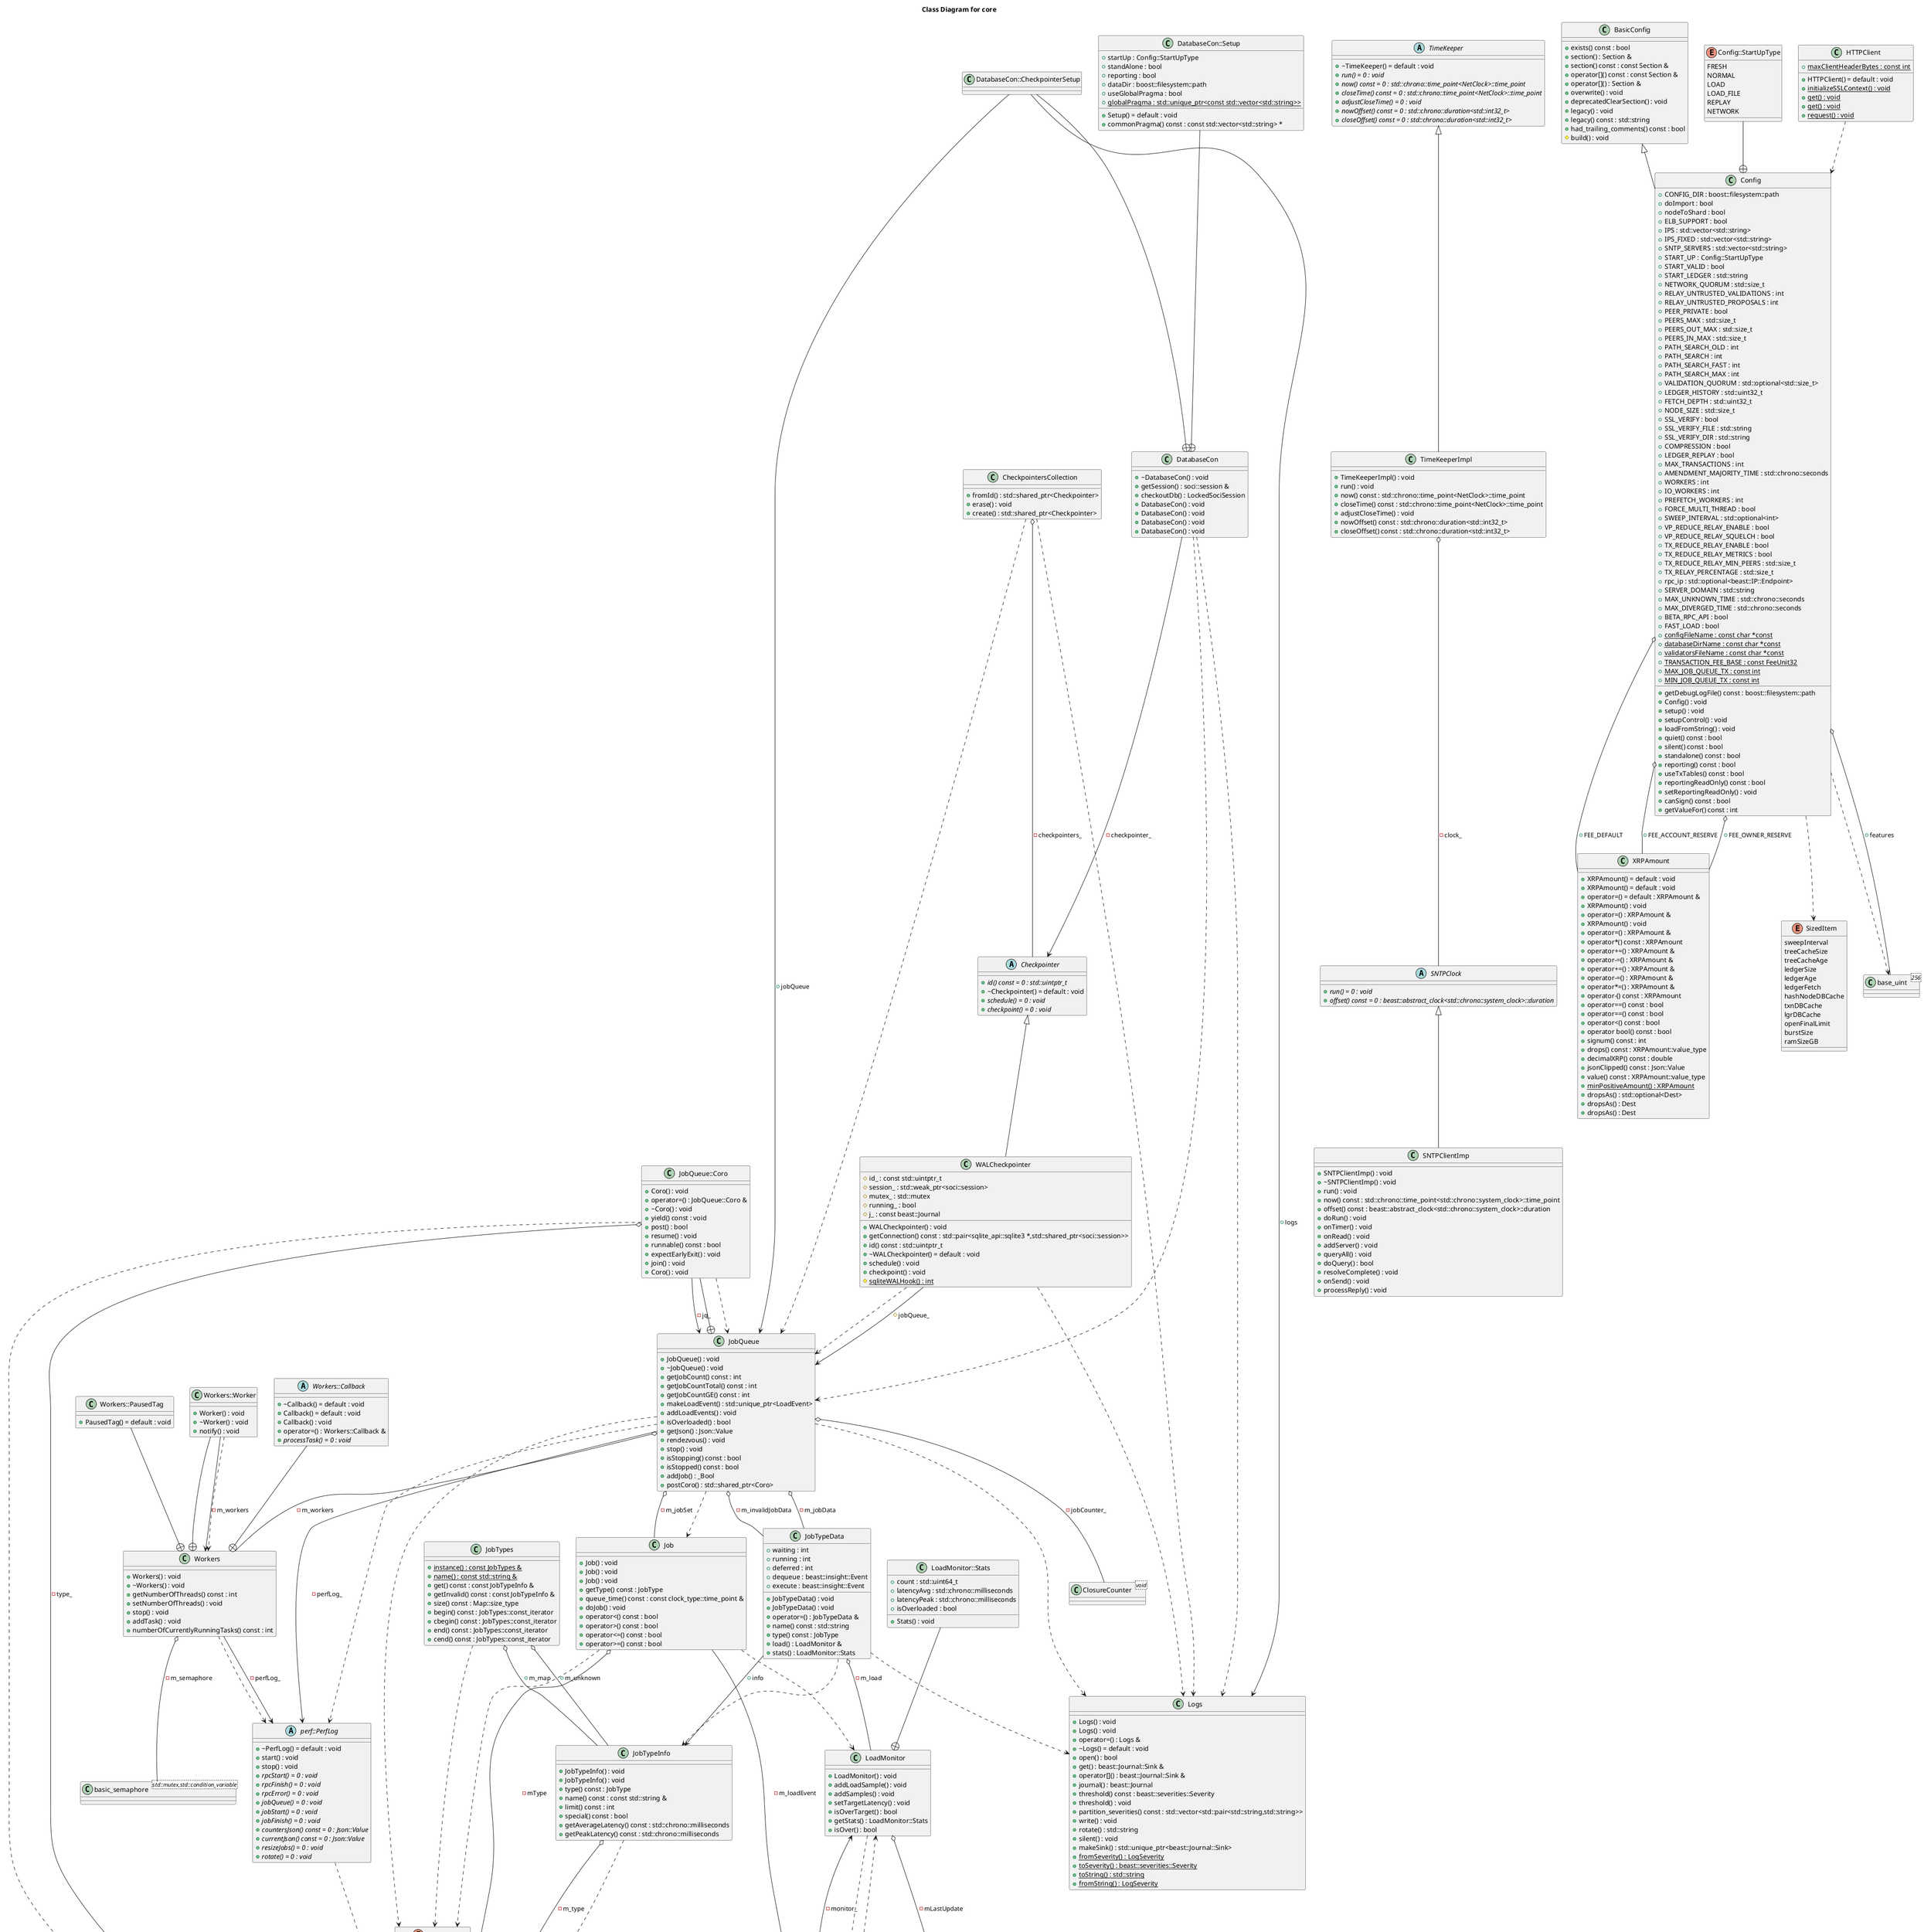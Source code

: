 @startuml
title Class Diagram for core
class "Logs" as C_0000063424147859364572
class C_0000063424147859364572 {
+Logs() : void
+Logs() : void
+operator=() : Logs &
+~Logs() = default : void
+open() : bool
+get() : beast::Journal::Sink &
+operator[]() : beast::Journal::Sink &
+journal() : beast::Journal
+threshold() const : beast::severities::Severity
+threshold() : void
+partition_severities() const : std::vector<std::pair<std::string,std::string>>
+write() : void
+rotate() : std::string
+silent() : void
+makeSink() : std::unique_ptr<beast::Journal::Sink>
{static} +fromSeverity() : LogSeverity
{static} +toSeverity() : beast::severities::Severity
{static} +toString() : std::string
{static} +fromString() : LogSeverity
}
abstract "SNTPClock" as C_0000509041674914351273
abstract C_0000509041674914351273 {
{abstract} +run() = 0 : void
{abstract} +offset() const = 0 : beast::abstract_clock<std::chrono::system_clock>::duration
}
class "SNTPClientImp" as C_0001129830100067346974
class C_0001129830100067346974 {
+SNTPClientImp() : void
+~SNTPClientImp() : void
+run() : void
+now() const : std::chrono::time_point<std::chrono::system_clock>::time_point
+offset() const : beast::abstract_clock<std::chrono::system_clock>::duration
+doRun() : void
+onTimer() : void
+onRead() : void
+addServer() : void
+queryAll() : void
+doQuery() : bool
+resolveComplete() : void
+onSend() : void
+processReply() : void
}
class "LoadEvent" as C_0001354813340857466867
class C_0001354813340857466867 {
+LoadEvent() : void
+LoadEvent() : void
+~LoadEvent() : void
+name() const : const std::string &
+waitTime() const : std::chrono::steady_clock::duration
+runTime() const : std::chrono::steady_clock::duration
+setName() : void
+start() : void
+stop() : void
}
class "UptimeClock" as C_0001472880491539920613
class C_0001472880491539920613 {
+UptimeClock() = default : void
{static} +now() : UptimeClock::time_point
{static} +is_steady : const bool
}
class "LoadMonitor" as C_0000196021603135645429
class C_0000196021603135645429 {
+LoadMonitor() : void
+addLoadSample() : void
+addSamples() : void
+setTargetLatency() : void
+isOverTarget() : bool
+getStats() : LoadMonitor::Stats
+isOver() : bool
}
class "LoadMonitor::Stats" as C_0002223949738955380616
class C_0002223949738955380616 {
+Stats() : void
+count : std::uint64_t
+latencyAvg : std::chrono::milliseconds
+latencyPeak : std::chrono::milliseconds
+isOverloaded : bool
}
class "BasicConfig" as C_0000523676121508856554
class C_0000523676121508856554 {
+exists() const : bool
+section() : Section &
+section() const : const Section &
+operator[]() const : const Section &
+operator[]() : Section &
+overwrite() : void
+deprecatedClearSection() : void
+legacy() : void
+legacy() const : std::string
+had_trailing_comments() const : bool
#build() : void
}
class "XRPAmount" as C_0000437628577035957607
class C_0000437628577035957607 {
+XRPAmount() = default : void
+XRPAmount() = default : void
+operator=() = default : XRPAmount &
+XRPAmount() : void
+operator=() : XRPAmount &
+XRPAmount() : void
+operator=() : XRPAmount &
+operator*() const : XRPAmount
+operator+=() : XRPAmount &
+operator-=() : XRPAmount &
+operator+=() : XRPAmount &
+operator-=() : XRPAmount &
+operator*=() : XRPAmount &
+operator-() const : XRPAmount
+operator==() const : bool
+operator==() const : bool
+operator<() const : bool
+operator bool() const : bool
+signum() const : int
+drops() const : XRPAmount::value_type
+decimalXRP() const : double
+jsonClipped() const : Json::Value
+value() const : XRPAmount::value_type
{static} +minPositiveAmount() : XRPAmount
+dropsAs() : std::optional<Dest>
+dropsAs() : Dest
+dropsAs() : Dest
}
enum "SizedItem" as C_0001986492512850237626
enum C_0001986492512850237626 {
sweepInterval
treeCacheSize
treeCacheAge
ledgerSize
ledgerAge
ledgerFetch
hashNodeDBCache
txnDBCache
lgrDBCache
openFinalLimit
burstSize
ramSizeGB
}
class "base_uint<256>" as C_0000434356742846908842
class C_0000434356742846908842 {
}
class "Config" as C_0002213387511391991779
class C_0002213387511391991779 {
+getDebugLogFile() const : boost::filesystem::path
+Config() : void
+setup() : void
+setupControl() : void
+loadFromString() : void
+quiet() const : bool
+silent() const : bool
+standalone() const : bool
+reporting() const : bool
+useTxTables() const : bool
+reportingReadOnly() const : bool
+setReportingReadOnly() : void
+canSign() const : bool
+getValueFor() const : int
+CONFIG_DIR : boost::filesystem::path
+doImport : bool
+nodeToShard : bool
+ELB_SUPPORT : bool
+IPS : std::vector<std::string>
+IPS_FIXED : std::vector<std::string>
+SNTP_SERVERS : std::vector<std::string>
+START_UP : Config::StartUpType
+START_VALID : bool
+START_LEDGER : std::string
+NETWORK_QUORUM : std::size_t
+RELAY_UNTRUSTED_VALIDATIONS : int
+RELAY_UNTRUSTED_PROPOSALS : int
+PEER_PRIVATE : bool
+PEERS_MAX : std::size_t
+PEERS_OUT_MAX : std::size_t
+PEERS_IN_MAX : std::size_t
+PATH_SEARCH_OLD : int
+PATH_SEARCH : int
+PATH_SEARCH_FAST : int
+PATH_SEARCH_MAX : int
+VALIDATION_QUORUM : std::optional<std::size_t>
+LEDGER_HISTORY : std::uint32_t
+FETCH_DEPTH : std::uint32_t
+NODE_SIZE : std::size_t
+SSL_VERIFY : bool
+SSL_VERIFY_FILE : std::string
+SSL_VERIFY_DIR : std::string
+COMPRESSION : bool
+LEDGER_REPLAY : bool
+MAX_TRANSACTIONS : int
+AMENDMENT_MAJORITY_TIME : std::chrono::seconds
+WORKERS : int
+IO_WORKERS : int
+PREFETCH_WORKERS : int
+FORCE_MULTI_THREAD : bool
+SWEEP_INTERVAL : std::optional<int>
+VP_REDUCE_RELAY_ENABLE : bool
+VP_REDUCE_RELAY_SQUELCH : bool
+TX_REDUCE_RELAY_ENABLE : bool
+TX_REDUCE_RELAY_METRICS : bool
+TX_REDUCE_RELAY_MIN_PEERS : std::size_t
+TX_RELAY_PERCENTAGE : std::size_t
+rpc_ip : std::optional<beast::IP::Endpoint>
+SERVER_DOMAIN : std::string
+MAX_UNKNOWN_TIME : std::chrono::seconds
+MAX_DIVERGED_TIME : std::chrono::seconds
+BETA_RPC_API : bool
+FAST_LOAD : bool
{static} +configFileName : const char *const
{static} +databaseDirName : const char *const
{static} +validatorsFileName : const char *const
{static} +TRANSACTION_FEE_BASE : const FeeUnit32
{static} +MAX_JOB_QUEUE_TX : const int
{static} +MIN_JOB_QUEUE_TX : const int
}
enum "Config::StartUpType" as C_0001981503244669540621
enum C_0001981503244669540621 {
FRESH
NORMAL
LOAD
LOAD_FILE
REPLAY
NETWORK
}
enum "JobType" as C_0000409655138865794884
enum C_0000409655138865794884 {
jtINVALID
jtPACK
jtPUBOLDLEDGER
jtCLIENT
jtCLIENT_SUBSCRIBE
jtCLIENT_FEE_CHANGE
jtCLIENT_CONSENSUS
jtCLIENT_ACCT_HIST
jtCLIENT_SHARD
jtCLIENT_RPC
jtCLIENT_WEBSOCKET
jtRPC
jtSWEEP
jtVALIDATION_ut
jtMANIFEST
jtUPDATE_PF
jtTRANSACTION_l
jtREPLAY_REQ
jtLEDGER_REQ
jtPROPOSAL_ut
jtREPLAY_TASK
jtTRANSACTION
jtMISSING_TXN
jtREQUESTED_TXN
jtBATCH
jtLEDGER_DATA
jtADVANCE
jtPUBLEDGER
jtTXN_DATA
jtWAL
jtVALIDATION_t
jtWRITE
jtACCEPT
jtPROPOSAL_t
jtNETOP_CLUSTER
jtNETOP_TIMER
jtADMIN
jtPEER
jtDISK
jtTXN_PROC
jtOB_SETUP
jtPATH_FIND
jtHO_READ
jtHO_WRITE
jtGENERIC
jtNS_SYNC_READ
jtNS_ASYNC_READ
jtNS_WRITE
}
class "Job" as C_0000222779757420984018
class C_0000222779757420984018 {
+Job() : void
+Job() : void
+Job() : void
+getType() const : JobType
+queue_time() const : const clock_type::time_point &
+doJob() : void
+operator<() const : bool
+operator>() const : bool
+operator<=() const : bool
+operator>=() const : bool
}
class "JobTypeInfo" as C_0001319612046379478113
class C_0001319612046379478113 {
+JobTypeInfo() : void
+JobTypeInfo() : void
+type() const : JobType
+name() const : const std::string &
+limit() const : int
+special() const : bool
+getAverageLatency() const : std::chrono::milliseconds
+getPeakLatency() const : std::chrono::milliseconds
}
class "JobTypes" as C_0000437965670459841460
class C_0000437965670459841460 {
{static} +instance() : const JobTypes &
{static} +name() : const std::string &
+get() const : const JobTypeInfo &
+getInvalid() const : const JobTypeInfo &
+size() const : Map::size_type
+begin() const : JobTypes::const_iterator
+cbegin() const : JobTypes::const_iterator
+end() const : JobTypes::const_iterator
+cend() const : JobTypes::const_iterator
}
abstract "perf::PerfLog" as C_0000342087071238639980
abstract C_0000342087071238639980 {
+~PerfLog() = default : void
+start() : void
+stop() : void
{abstract} +rpcStart() = 0 : void
{abstract} +rpcFinish() = 0 : void
{abstract} +rpcError() = 0 : void
{abstract} +jobQueue() = 0 : void
{abstract} +jobStart() = 0 : void
{abstract} +jobFinish() = 0 : void
{abstract} +countersJson() const = 0 : Json::Value
{abstract} +currentJson() const = 0 : Json::Value
{abstract} +resizeJobs() = 0 : void
{abstract} +rotate() = 0 : void
}
class "basic_semaphore<std::mutex,std::condition_variable>" as C_0001485797715291860849
class C_0001485797715291860849 {
}
class "Workers" as C_0001567567837593137931
class C_0001567567837593137931 {
+Workers() : void
+~Workers() : void
+getNumberOfThreads() const : int
+setNumberOfThreads() : void
+stop() : void
+addTask() : void
+numberOfCurrentlyRunningTasks() const : int
}
abstract "Workers::Callback" as C_0001235312074761866160
abstract C_0001235312074761866160 {
+~Callback() = default : void
+Callback() = default : void
+Callback() : void
+operator=() : Workers::Callback &
{abstract} +processTask() = 0 : void
}
class "Workers::PausedTag" as C_0002121660424784593347
class C_0002121660424784593347 {
+PausedTag() = default : void
}
class "Workers::Worker" as C_0001350013000164401313
class C_0001350013000164401313 {
+Worker() : void
+~Worker() : void
+notify() : void
}
class "HTTPClient" as C_0002264265661328364095
class C_0002264265661328364095 {
+HTTPClient() = default : void
{static} +initializeSSLContext() : void
{static} +get() : void
{static} +get() : void
{static} +request() : void
{static} +maxClientHeaderBytes : const int
}
class "JobTypeData" as C_0000626778165949066009
class C_0000626778165949066009 {
+JobTypeData() : void
+JobTypeData() : void
+operator=() : JobTypeData &
+name() const : std::string
+type() const : JobType
+load() : LoadMonitor &
+stats() : LoadMonitor::Stats
+waiting : int
+running : int
+deferred : int
+dequeue : beast::insight::Event
+execute : beast::insight::Event
}
class "ClosureCounter<void>" as C_0001295866947017305642
class C_0001295866947017305642 {
}
class "JobQueue" as C_0000039290920578616174
class C_0000039290920578616174 {
+JobQueue() : void
+~JobQueue() : void
+getJobCount() const : int
+getJobCountTotal() const : int
+getJobCountGE() const : int
+makeLoadEvent() : std::unique_ptr<LoadEvent>
+addLoadEvents() : void
+isOverloaded() : bool
+getJson() : Json::Value
+rendezvous() : void
+stop() : void
+isStopping() const : bool
+isStopped() const : bool
+addJob() : _Bool
+postCoro() : std::shared_ptr<Coro>
}
class "JobQueue::Coro" as C_0000853250692622845409
class C_0000853250692622845409 {
+Coro() : void
+operator=() : JobQueue::Coro &
+~Coro() : void
+yield() const : void
+post() : bool
+resume() : void
+runnable() const : bool
+expectEarlyExit() : void
+join() : void
+Coro() : void
}
abstract "Checkpointer" as C_0000569937243258670919
abstract C_0000569937243258670919 {
{abstract} +id() const = 0 : std::uintptr_t
+~Checkpointer() = default : void
{abstract} +schedule() = 0 : void
{abstract} +checkpoint() = 0 : void
}
class "DatabaseCon" as C_0001720628919043616139
class C_0001720628919043616139 {
+~DatabaseCon() : void
+getSession() : soci::session &
+checkoutDb() : LockedSociSession
+DatabaseCon() : void
+DatabaseCon() : void
+DatabaseCon() : void
+DatabaseCon() : void
}
class "DatabaseCon::Setup" as C_0000990130060530736693
class C_0000990130060530736693 {
+Setup() = default : void
+commonPragma() const : const std::vector<std::string> *
+startUp : Config::StartUpType
+standAlone : bool
+reporting : bool
+dataDir : boost::filesystem::path
+useGlobalPragma : bool
{static} +globalPragma : std::unique_ptr<const std::vector<std::string>>
}
class "DatabaseCon::CheckpointerSetup" as C_0001558422091197112939
class C_0001558422091197112939 {
}
class "CheckpointersCollection" as C_0000231212780479529114
class C_0000231212780479529114 {
+fromId() : std::shared_ptr<Checkpointer>
+erase() : void
+create() : std::shared_ptr<Checkpointer>
}
class "WALCheckpointer" as C_0001082513461812494029
class C_0001082513461812494029 {
+WALCheckpointer() : void
+getConnection() const : std::pair<sqlite_api::sqlite3 *,std::shared_ptr<soci::session>>
+id() const : std::uintptr_t
+~WALCheckpointer() = default : void
+schedule() : void
+checkpoint() : void
{static} #sqliteWALHook() : int
#id_ : const std::uintptr_t
#session_ : std::weak_ptr<soci::session>
#mutex_ : std::mutex
#running_ : bool
#j_ : const beast::Journal
}
abstract "TimeKeeper" as C_0000302295299406755007
abstract C_0000302295299406755007 {
+~TimeKeeper() = default : void
{abstract} +run() = 0 : void
{abstract} +now() const = 0 : std::chrono::time_point<NetClock>::time_point
{abstract} +closeTime() const = 0 : std::chrono::time_point<NetClock>::time_point
{abstract} +adjustCloseTime() = 0 : void
{abstract} +nowOffset() const = 0 : std::chrono::duration<std::int32_t>
{abstract} +closeOffset() const = 0 : std::chrono::duration<std::int32_t>
}
class "TimeKeeperImpl" as C_0002299804490352473380
class C_0002299804490352473380 {
+TimeKeeperImpl() : void
+run() : void
+now() const : std::chrono::time_point<NetClock>::time_point
+closeTime() const : std::chrono::time_point<NetClock>::time_point
+adjustCloseTime() : void
+nowOffset() const : std::chrono::duration<std::int32_t>
+closeOffset() const : std::chrono::duration<std::int32_t>
}
C_0000509041674914351273 <|-- C_0001129830100067346974
C_0001354813340857466867 ..> C_0000196021603135645429
C_0001354813340857466867 --> C_0000196021603135645429 : -monitor_
C_0000196021603135645429 ..> C_0001354813340857466867
C_0000196021603135645429 o-- C_0001472880491539920613 : -mLastUpdate
C_0002223949738955380616 --+ C_0000196021603135645429
C_0002213387511391991779 ..> C_0001986492512850237626
C_0002213387511391991779 o-- C_0000437628577035957607 : +FEE_DEFAULT
C_0002213387511391991779 o-- C_0000437628577035957607 : +FEE_ACCOUNT_RESERVE
C_0002213387511391991779 o-- C_0000437628577035957607 : +FEE_OWNER_RESERVE
C_0002213387511391991779 ..> C_0000434356742846908842
C_0002213387511391991779 o-- C_0000434356742846908842 : +features
C_0000523676121508856554 <|-- C_0002213387511391991779
C_0001981503244669540621 --+ C_0002213387511391991779
C_0000222779757420984018 ..> C_0000409655138865794884
C_0000222779757420984018 ..> C_0000196021603135645429
C_0000222779757420984018 o-- C_0000409655138865794884 : -mType
C_0000222779757420984018 --> C_0001354813340857466867 : -m_loadEvent
C_0001319612046379478113 ..> C_0000409655138865794884
C_0001319612046379478113 o-- C_0000409655138865794884 : -m_type
C_0000437965670459841460 ..> C_0000409655138865794884
C_0000437965670459841460 o-- C_0001319612046379478113 : +m_unknown
C_0000437965670459841460 o-- C_0001319612046379478113 : +m_map
C_0000342087071238639980 ..> C_0000409655138865794884
C_0001567567837593137931 ..> C_0000342087071238639980
C_0001567567837593137931 --> C_0000342087071238639980 : -perfLog_
C_0001567567837593137931 o-- C_0001485797715291860849 : -m_semaphore
C_0001235312074761866160 --+ C_0001567567837593137931
C_0002121660424784593347 --+ C_0001567567837593137931
C_0001350013000164401313 --+ C_0001567567837593137931
C_0001350013000164401313 ..> C_0001567567837593137931
C_0001350013000164401313 --> C_0001567567837593137931 : -m_workers
C_0002264265661328364095 ..> C_0002213387511391991779
C_0000626778165949066009 ..> C_0001319612046379478113
C_0000626778165949066009 ..> C_0000063424147859364572
C_0000626778165949066009 o-- C_0000196021603135645429 : -m_load
C_0000626778165949066009 --> C_0001319612046379478113 : +info
C_0000039290920578616174 ..> C_0000063424147859364572
C_0000039290920578616174 ..> C_0000342087071238639980
C_0000039290920578616174 ..> C_0000409655138865794884
C_0000039290920578616174 ..> C_0000222779757420984018
C_0000039290920578616174 o-- C_0000222779757420984018 : -m_jobSet
C_0000039290920578616174 o-- C_0001295866947017305642 : -jobCounter_
C_0000039290920578616174 o-- C_0000626778165949066009 : -m_jobData
C_0000039290920578616174 o-- C_0000626778165949066009 : -m_invalidJobData
C_0000039290920578616174 o-- C_0001567567837593137931 : -m_workers
C_0000039290920578616174 --> C_0000342087071238639980 : -perfLog_
C_0000853250692622845409 --+ C_0000039290920578616174
C_0000853250692622845409 ..> C_0000039290920578616174
C_0000853250692622845409 ..> C_0000409655138865794884
C_0000853250692622845409 --> C_0000039290920578616174 : -jq_
C_0000853250692622845409 o-- C_0000409655138865794884 : -type_
C_0001720628919043616139 ..> C_0000039290920578616174
C_0001720628919043616139 ..> C_0000063424147859364572
C_0001720628919043616139 --> C_0000569937243258670919 : -checkpointer_
C_0000990130060530736693 --+ C_0001720628919043616139
C_0001558422091197112939 --+ C_0001720628919043616139
C_0001558422091197112939 --> C_0000039290920578616174 : +jobQueue
C_0001558422091197112939 --> C_0000063424147859364572 : +logs
C_0000231212780479529114 ..> C_0000039290920578616174
C_0000231212780479529114 ..> C_0000063424147859364572
C_0000231212780479529114 o-- C_0000569937243258670919 : -checkpointers_
C_0001082513461812494029 ..> C_0000039290920578616174
C_0001082513461812494029 ..> C_0000063424147859364572
C_0001082513461812494029 --> C_0000039290920578616174 : #jobQueue_
C_0000569937243258670919 <|-- C_0001082513461812494029
C_0002299804490352473380 o-- C_0000509041674914351273 : -clock_
C_0000302295299406755007 <|-- C_0002299804490352473380
@enduml
